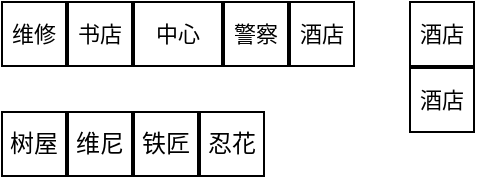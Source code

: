 <mxfile version="15.9.1" type="github">
  <diagram id="Kp52UvZmoiokhXUFRGFn" name="第 1 页">
    <mxGraphModel dx="472" dy="249" grid="1" gridSize="1" guides="1" tooltips="1" connect="1" arrows="1" fold="1" page="1" pageScale="1" pageWidth="827" pageHeight="1169" math="0" shadow="0">
      <root>
        <mxCell id="0" />
        <mxCell id="1" parent="0" />
        <mxCell id="3utxLJ9JcE_4pV7usURz-1" value="&lt;span style=&quot;font-size: 11px&quot;&gt;维修&lt;/span&gt;" style="rounded=0;whiteSpace=wrap;html=1;direction=south;" vertex="1" parent="1">
          <mxGeometry x="220" y="200" width="32" height="32" as="geometry" />
        </mxCell>
        <mxCell id="3utxLJ9JcE_4pV7usURz-3" value="&lt;font style=&quot;font-size: 11px&quot;&gt;书店&lt;/font&gt;" style="rounded=0;whiteSpace=wrap;html=1;direction=south;" vertex="1" parent="1">
          <mxGeometry x="253" y="200" width="32" height="32" as="geometry" />
        </mxCell>
        <mxCell id="3utxLJ9JcE_4pV7usURz-4" value="树屋" style="rounded=0;whiteSpace=wrap;html=1;direction=south;" vertex="1" parent="1">
          <mxGeometry x="220" y="255" width="32" height="32" as="geometry" />
        </mxCell>
        <mxCell id="3utxLJ9JcE_4pV7usURz-6" value="&lt;font style=&quot;font-size: 11px&quot;&gt;中心&lt;/font&gt;" style="rounded=0;whiteSpace=wrap;html=1;direction=south;" vertex="1" parent="1">
          <mxGeometry x="286" y="200" width="44" height="32" as="geometry" />
        </mxCell>
        <mxCell id="3utxLJ9JcE_4pV7usURz-7" value="&lt;font style=&quot;font-size: 11px&quot;&gt;警察&lt;/font&gt;" style="rounded=0;whiteSpace=wrap;html=1;direction=south;" vertex="1" parent="1">
          <mxGeometry x="331" y="200" width="32" height="32" as="geometry" />
        </mxCell>
        <mxCell id="3utxLJ9JcE_4pV7usURz-8" value="&lt;font style=&quot;font-size: 11px&quot;&gt;酒店&lt;/font&gt;" style="rounded=0;whiteSpace=wrap;html=1;direction=south;" vertex="1" parent="1">
          <mxGeometry x="364" y="200" width="32" height="32" as="geometry" />
        </mxCell>
        <mxCell id="3utxLJ9JcE_4pV7usURz-9" value="铁匠" style="rounded=0;whiteSpace=wrap;html=1;direction=south;" vertex="1" parent="1">
          <mxGeometry x="286" y="255" width="32" height="32" as="geometry" />
        </mxCell>
        <mxCell id="3utxLJ9JcE_4pV7usURz-10" value="忍花" style="rounded=0;whiteSpace=wrap;html=1;direction=south;" vertex="1" parent="1">
          <mxGeometry x="319" y="255" width="32" height="32" as="geometry" />
        </mxCell>
        <mxCell id="3utxLJ9JcE_4pV7usURz-11" value="维尼" style="rounded=0;whiteSpace=wrap;html=1;direction=south;" vertex="1" parent="1">
          <mxGeometry x="253" y="255" width="32" height="32" as="geometry" />
        </mxCell>
        <mxCell id="3utxLJ9JcE_4pV7usURz-12" value="&lt;font style=&quot;font-size: 11px&quot;&gt;酒店&lt;/font&gt;" style="rounded=0;whiteSpace=wrap;html=1;direction=south;" vertex="1" parent="1">
          <mxGeometry x="424" y="200" width="32" height="32" as="geometry" />
        </mxCell>
        <mxCell id="3utxLJ9JcE_4pV7usURz-13" value="&lt;font style=&quot;font-size: 11px&quot;&gt;酒店&lt;/font&gt;" style="rounded=0;whiteSpace=wrap;html=1;direction=south;" vertex="1" parent="1">
          <mxGeometry x="424" y="233" width="32" height="32" as="geometry" />
        </mxCell>
      </root>
    </mxGraphModel>
  </diagram>
</mxfile>
